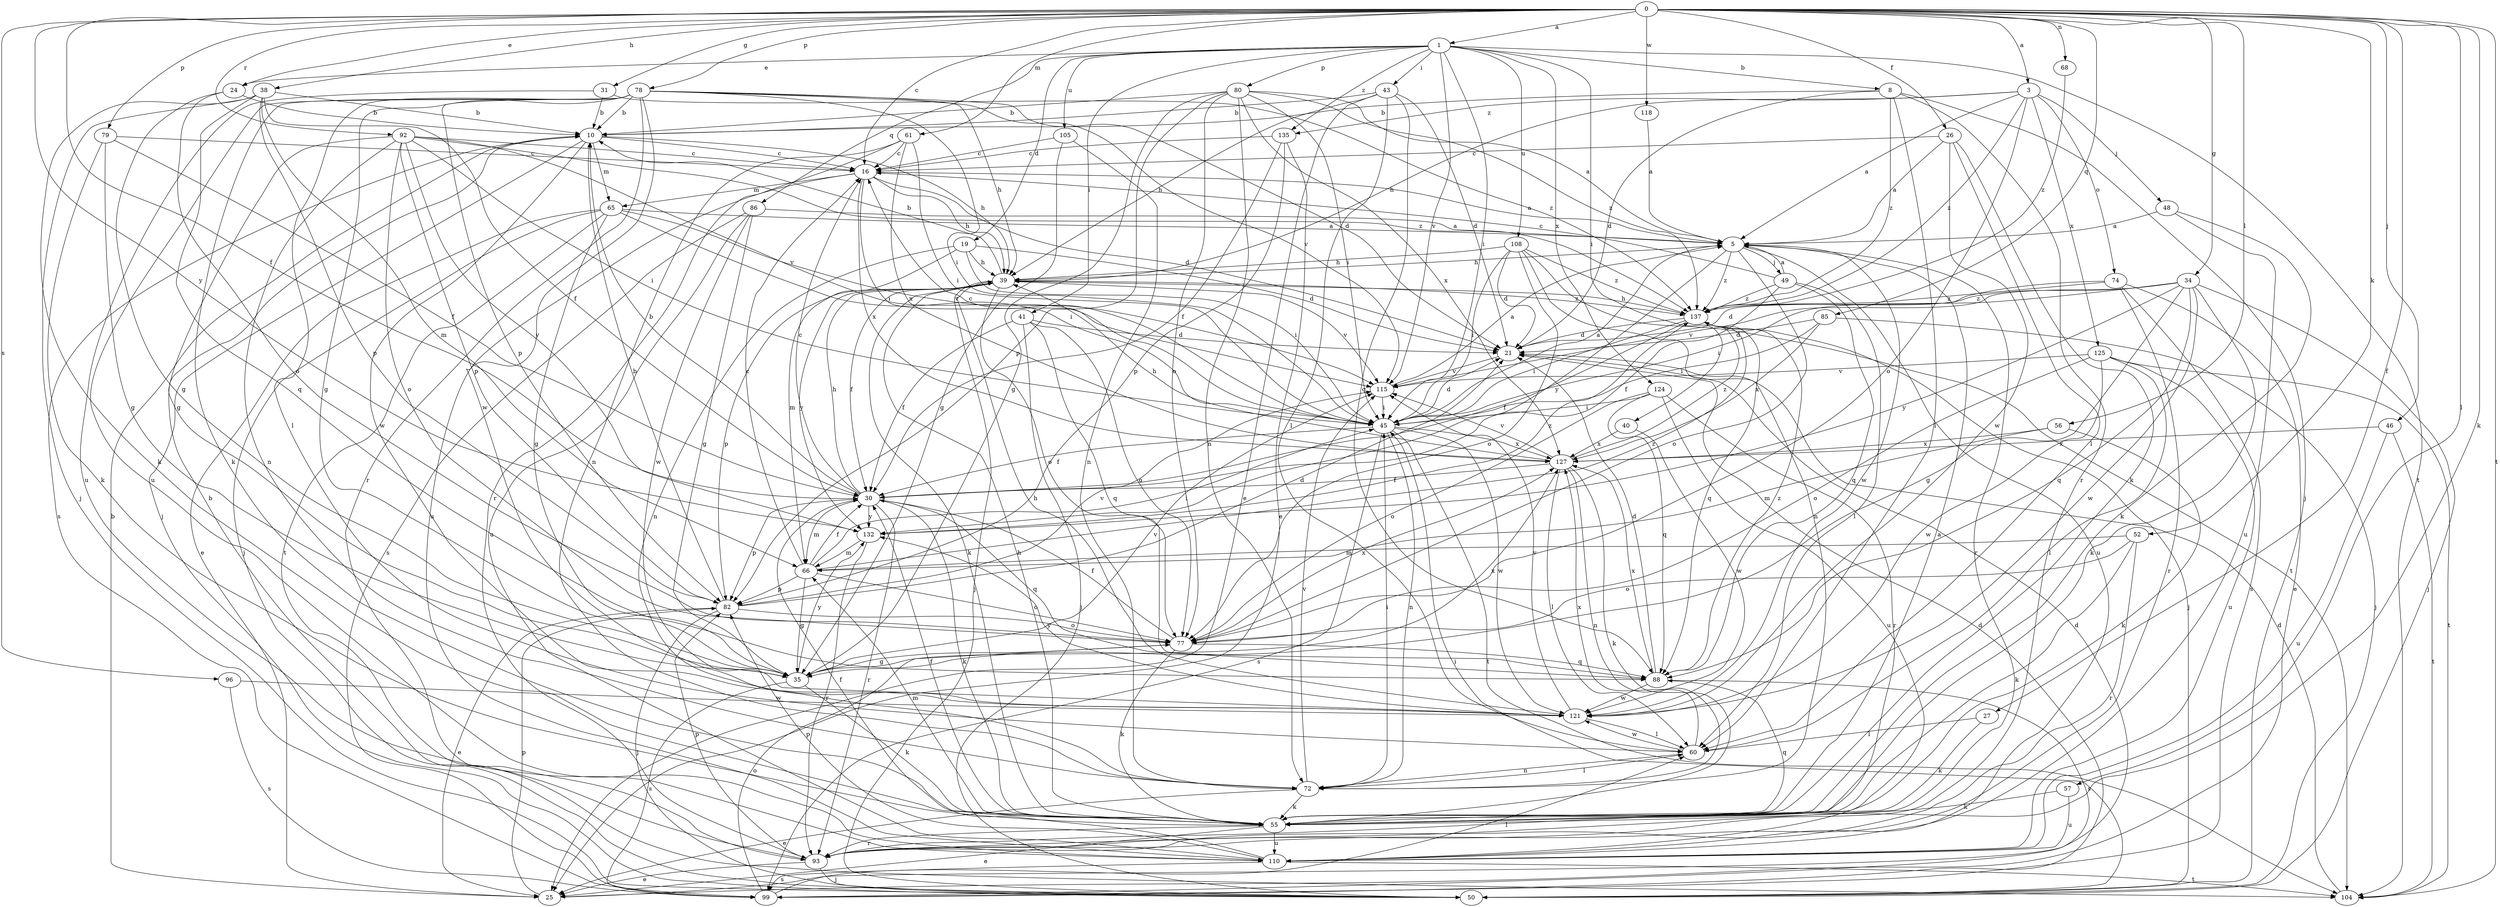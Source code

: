 strict digraph  {
0;
1;
3;
5;
8;
10;
16;
19;
21;
24;
25;
26;
27;
30;
31;
34;
35;
38;
39;
40;
41;
43;
45;
46;
48;
49;
50;
52;
55;
56;
57;
60;
61;
65;
66;
68;
72;
74;
77;
78;
79;
80;
82;
85;
86;
88;
92;
93;
96;
99;
104;
105;
108;
110;
115;
118;
121;
124;
125;
127;
132;
135;
137;
0 -> 1  [label=a];
0 -> 3  [label=a];
0 -> 16  [label=c];
0 -> 24  [label=e];
0 -> 26  [label=f];
0 -> 27  [label=f];
0 -> 30  [label=f];
0 -> 31  [label=g];
0 -> 34  [label=g];
0 -> 38  [label=h];
0 -> 46  [label=j];
0 -> 52  [label=k];
0 -> 55  [label=k];
0 -> 56  [label=l];
0 -> 57  [label=l];
0 -> 61  [label=m];
0 -> 68  [label=n];
0 -> 78  [label=p];
0 -> 79  [label=p];
0 -> 85  [label=q];
0 -> 92  [label=r];
0 -> 96  [label=s];
0 -> 104  [label=t];
0 -> 118  [label=w];
0 -> 132  [label=y];
1 -> 8  [label=b];
1 -> 19  [label=d];
1 -> 24  [label=e];
1 -> 40  [label=i];
1 -> 41  [label=i];
1 -> 43  [label=i];
1 -> 45  [label=i];
1 -> 80  [label=p];
1 -> 86  [label=q];
1 -> 104  [label=t];
1 -> 105  [label=u];
1 -> 108  [label=u];
1 -> 115  [label=v];
1 -> 124  [label=x];
1 -> 135  [label=z];
3 -> 5  [label=a];
3 -> 39  [label=h];
3 -> 48  [label=j];
3 -> 74  [label=o];
3 -> 77  [label=o];
3 -> 125  [label=x];
3 -> 135  [label=z];
3 -> 137  [label=z];
5 -> 39  [label=h];
5 -> 49  [label=j];
5 -> 77  [label=o];
5 -> 93  [label=r];
5 -> 110  [label=u];
5 -> 121  [label=w];
5 -> 132  [label=y];
5 -> 137  [label=z];
8 -> 10  [label=b];
8 -> 21  [label=d];
8 -> 50  [label=j];
8 -> 60  [label=l];
8 -> 93  [label=r];
8 -> 137  [label=z];
10 -> 16  [label=c];
10 -> 39  [label=h];
10 -> 50  [label=j];
10 -> 65  [label=m];
10 -> 99  [label=s];
10 -> 121  [label=w];
16 -> 5  [label=a];
16 -> 21  [label=d];
16 -> 39  [label=h];
16 -> 45  [label=i];
16 -> 65  [label=m];
16 -> 110  [label=u];
16 -> 127  [label=x];
19 -> 21  [label=d];
19 -> 39  [label=h];
19 -> 45  [label=i];
19 -> 66  [label=m];
19 -> 72  [label=n];
21 -> 115  [label=v];
24 -> 10  [label=b];
24 -> 35  [label=g];
24 -> 77  [label=o];
25 -> 10  [label=b];
25 -> 21  [label=d];
25 -> 82  [label=p];
26 -> 5  [label=a];
26 -> 16  [label=c];
26 -> 55  [label=k];
26 -> 60  [label=l];
26 -> 121  [label=w];
27 -> 55  [label=k];
27 -> 60  [label=l];
30 -> 10  [label=b];
30 -> 16  [label=c];
30 -> 39  [label=h];
30 -> 55  [label=k];
30 -> 66  [label=m];
30 -> 82  [label=p];
30 -> 88  [label=q];
30 -> 93  [label=r];
30 -> 132  [label=y];
31 -> 10  [label=b];
31 -> 110  [label=u];
31 -> 137  [label=z];
34 -> 35  [label=g];
34 -> 45  [label=i];
34 -> 50  [label=j];
34 -> 55  [label=k];
34 -> 88  [label=q];
34 -> 115  [label=v];
34 -> 121  [label=w];
34 -> 132  [label=y];
34 -> 137  [label=z];
35 -> 55  [label=k];
35 -> 99  [label=s];
35 -> 115  [label=v];
35 -> 127  [label=x];
35 -> 132  [label=y];
38 -> 10  [label=b];
38 -> 30  [label=f];
38 -> 50  [label=j];
38 -> 55  [label=k];
38 -> 66  [label=m];
38 -> 82  [label=p];
38 -> 88  [label=q];
39 -> 10  [label=b];
39 -> 30  [label=f];
39 -> 50  [label=j];
39 -> 55  [label=k];
39 -> 77  [label=o];
39 -> 82  [label=p];
39 -> 115  [label=v];
39 -> 132  [label=y];
39 -> 137  [label=z];
40 -> 121  [label=w];
40 -> 127  [label=x];
41 -> 21  [label=d];
41 -> 30  [label=f];
41 -> 50  [label=j];
41 -> 77  [label=o];
41 -> 88  [label=q];
43 -> 10  [label=b];
43 -> 21  [label=d];
43 -> 25  [label=e];
43 -> 39  [label=h];
43 -> 60  [label=l];
43 -> 88  [label=q];
45 -> 5  [label=a];
45 -> 16  [label=c];
45 -> 21  [label=d];
45 -> 30  [label=f];
45 -> 72  [label=n];
45 -> 99  [label=s];
45 -> 104  [label=t];
45 -> 121  [label=w];
45 -> 127  [label=x];
46 -> 104  [label=t];
46 -> 110  [label=u];
46 -> 127  [label=x];
48 -> 5  [label=a];
48 -> 55  [label=k];
48 -> 110  [label=u];
49 -> 5  [label=a];
49 -> 16  [label=c];
49 -> 30  [label=f];
49 -> 60  [label=l];
49 -> 88  [label=q];
49 -> 137  [label=z];
50 -> 45  [label=i];
52 -> 55  [label=k];
52 -> 66  [label=m];
52 -> 77  [label=o];
52 -> 93  [label=r];
55 -> 5  [label=a];
55 -> 25  [label=e];
55 -> 30  [label=f];
55 -> 39  [label=h];
55 -> 66  [label=m];
55 -> 88  [label=q];
55 -> 93  [label=r];
55 -> 110  [label=u];
56 -> 55  [label=k];
56 -> 66  [label=m];
56 -> 127  [label=x];
57 -> 55  [label=k];
57 -> 110  [label=u];
60 -> 72  [label=n];
60 -> 121  [label=w];
60 -> 127  [label=x];
61 -> 16  [label=c];
61 -> 45  [label=i];
61 -> 72  [label=n];
61 -> 93  [label=r];
61 -> 127  [label=x];
65 -> 5  [label=a];
65 -> 25  [label=e];
65 -> 35  [label=g];
65 -> 45  [label=i];
65 -> 50  [label=j];
65 -> 104  [label=t];
65 -> 115  [label=v];
66 -> 16  [label=c];
66 -> 30  [label=f];
66 -> 35  [label=g];
66 -> 45  [label=i];
66 -> 77  [label=o];
66 -> 82  [label=p];
66 -> 137  [label=z];
68 -> 137  [label=z];
72 -> 25  [label=e];
72 -> 45  [label=i];
72 -> 55  [label=k];
72 -> 60  [label=l];
72 -> 115  [label=v];
74 -> 21  [label=d];
74 -> 25  [label=e];
74 -> 93  [label=r];
74 -> 99  [label=s];
74 -> 137  [label=z];
77 -> 30  [label=f];
77 -> 35  [label=g];
77 -> 55  [label=k];
77 -> 88  [label=q];
77 -> 127  [label=x];
78 -> 10  [label=b];
78 -> 21  [label=d];
78 -> 35  [label=g];
78 -> 39  [label=h];
78 -> 45  [label=i];
78 -> 55  [label=k];
78 -> 60  [label=l];
78 -> 82  [label=p];
78 -> 93  [label=r];
78 -> 110  [label=u];
78 -> 115  [label=v];
78 -> 121  [label=w];
79 -> 16  [label=c];
79 -> 30  [label=f];
79 -> 35  [label=g];
79 -> 55  [label=k];
80 -> 5  [label=a];
80 -> 10  [label=b];
80 -> 35  [label=g];
80 -> 45  [label=i];
80 -> 72  [label=n];
80 -> 77  [label=o];
80 -> 82  [label=p];
80 -> 127  [label=x];
80 -> 137  [label=z];
82 -> 10  [label=b];
82 -> 21  [label=d];
82 -> 25  [label=e];
82 -> 50  [label=j];
82 -> 77  [label=o];
82 -> 115  [label=v];
85 -> 21  [label=d];
85 -> 45  [label=i];
85 -> 50  [label=j];
85 -> 127  [label=x];
86 -> 5  [label=a];
86 -> 35  [label=g];
86 -> 99  [label=s];
86 -> 110  [label=u];
86 -> 121  [label=w];
88 -> 21  [label=d];
88 -> 99  [label=s];
88 -> 121  [label=w];
88 -> 127  [label=x];
88 -> 137  [label=z];
92 -> 16  [label=c];
92 -> 35  [label=g];
92 -> 45  [label=i];
92 -> 72  [label=n];
92 -> 77  [label=o];
92 -> 82  [label=p];
92 -> 115  [label=v];
92 -> 132  [label=y];
92 -> 137  [label=z];
93 -> 10  [label=b];
93 -> 25  [label=e];
93 -> 50  [label=j];
93 -> 82  [label=p];
96 -> 99  [label=s];
96 -> 121  [label=w];
99 -> 21  [label=d];
99 -> 60  [label=l];
99 -> 77  [label=o];
104 -> 21  [label=d];
105 -> 16  [label=c];
105 -> 35  [label=g];
105 -> 72  [label=n];
108 -> 21  [label=d];
108 -> 39  [label=h];
108 -> 45  [label=i];
108 -> 72  [label=n];
108 -> 77  [label=o];
108 -> 104  [label=t];
108 -> 137  [label=z];
110 -> 30  [label=f];
110 -> 82  [label=p];
110 -> 99  [label=s];
110 -> 104  [label=t];
115 -> 5  [label=a];
115 -> 45  [label=i];
118 -> 5  [label=a];
121 -> 39  [label=h];
121 -> 60  [label=l];
121 -> 115  [label=v];
121 -> 132  [label=y];
124 -> 45  [label=i];
124 -> 77  [label=o];
124 -> 88  [label=q];
124 -> 93  [label=r];
124 -> 110  [label=u];
125 -> 60  [label=l];
125 -> 77  [label=o];
125 -> 104  [label=t];
125 -> 110  [label=u];
125 -> 115  [label=v];
125 -> 121  [label=w];
127 -> 30  [label=f];
127 -> 39  [label=h];
127 -> 55  [label=k];
127 -> 60  [label=l];
127 -> 72  [label=n];
127 -> 115  [label=v];
127 -> 137  [label=z];
132 -> 66  [label=m];
132 -> 93  [label=r];
132 -> 137  [label=z];
135 -> 16  [label=c];
135 -> 25  [label=e];
135 -> 30  [label=f];
135 -> 82  [label=p];
137 -> 21  [label=d];
137 -> 30  [label=f];
137 -> 39  [label=h];
137 -> 45  [label=i];
137 -> 50  [label=j];
137 -> 88  [label=q];
}
